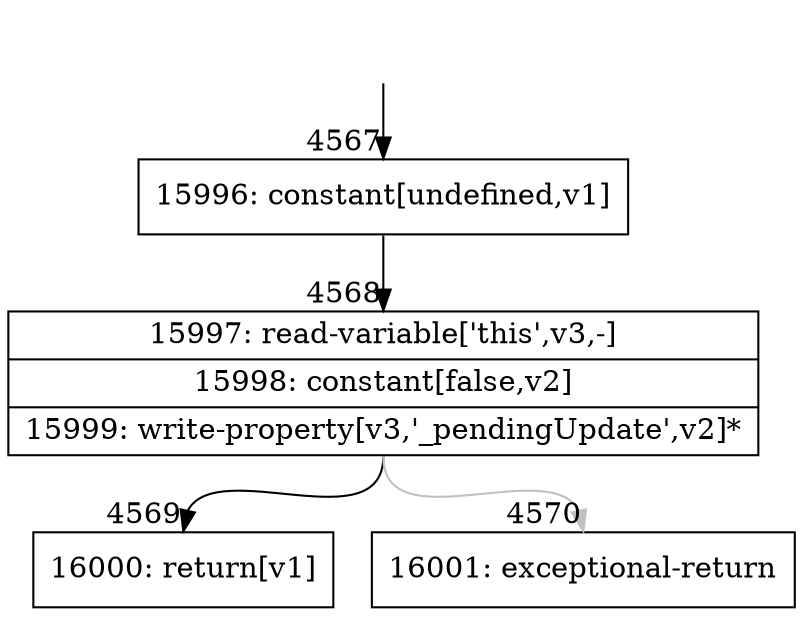 digraph {
rankdir="TD"
BB_entry311[shape=none,label=""];
BB_entry311 -> BB4567 [tailport=s, headport=n, headlabel="    4567"]
BB4567 [shape=record label="{15996: constant[undefined,v1]}" ] 
BB4567 -> BB4568 [tailport=s, headport=n, headlabel="      4568"]
BB4568 [shape=record label="{15997: read-variable['this',v3,-]|15998: constant[false,v2]|15999: write-property[v3,'_pendingUpdate',v2]*}" ] 
BB4568 -> BB4569 [tailport=s, headport=n, headlabel="      4569"]
BB4568 -> BB4570 [tailport=s, headport=n, color=gray, headlabel="      4570"]
BB4569 [shape=record label="{16000: return[v1]}" ] 
BB4570 [shape=record label="{16001: exceptional-return}" ] 
//#$~ 8585
}

